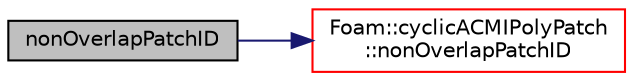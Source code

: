 digraph "nonOverlapPatchID"
{
  bgcolor="transparent";
  edge [fontname="Helvetica",fontsize="10",labelfontname="Helvetica",labelfontsize="10"];
  node [fontname="Helvetica",fontsize="10",shape=record];
  rankdir="LR";
  Node1 [label="nonOverlapPatchID",height=0.2,width=0.4,color="black", fillcolor="grey75", style="filled", fontcolor="black"];
  Node1 -> Node2 [color="midnightblue",fontsize="10",style="solid",fontname="Helvetica"];
  Node2 [label="Foam::cyclicACMIPolyPatch\l::nonOverlapPatchID",height=0.2,width=0.4,color="red",URL="$a00458.html#aa98f1f06c72bf847ad4876603e192719",tooltip="Non-overlapping patch ID. "];
}

